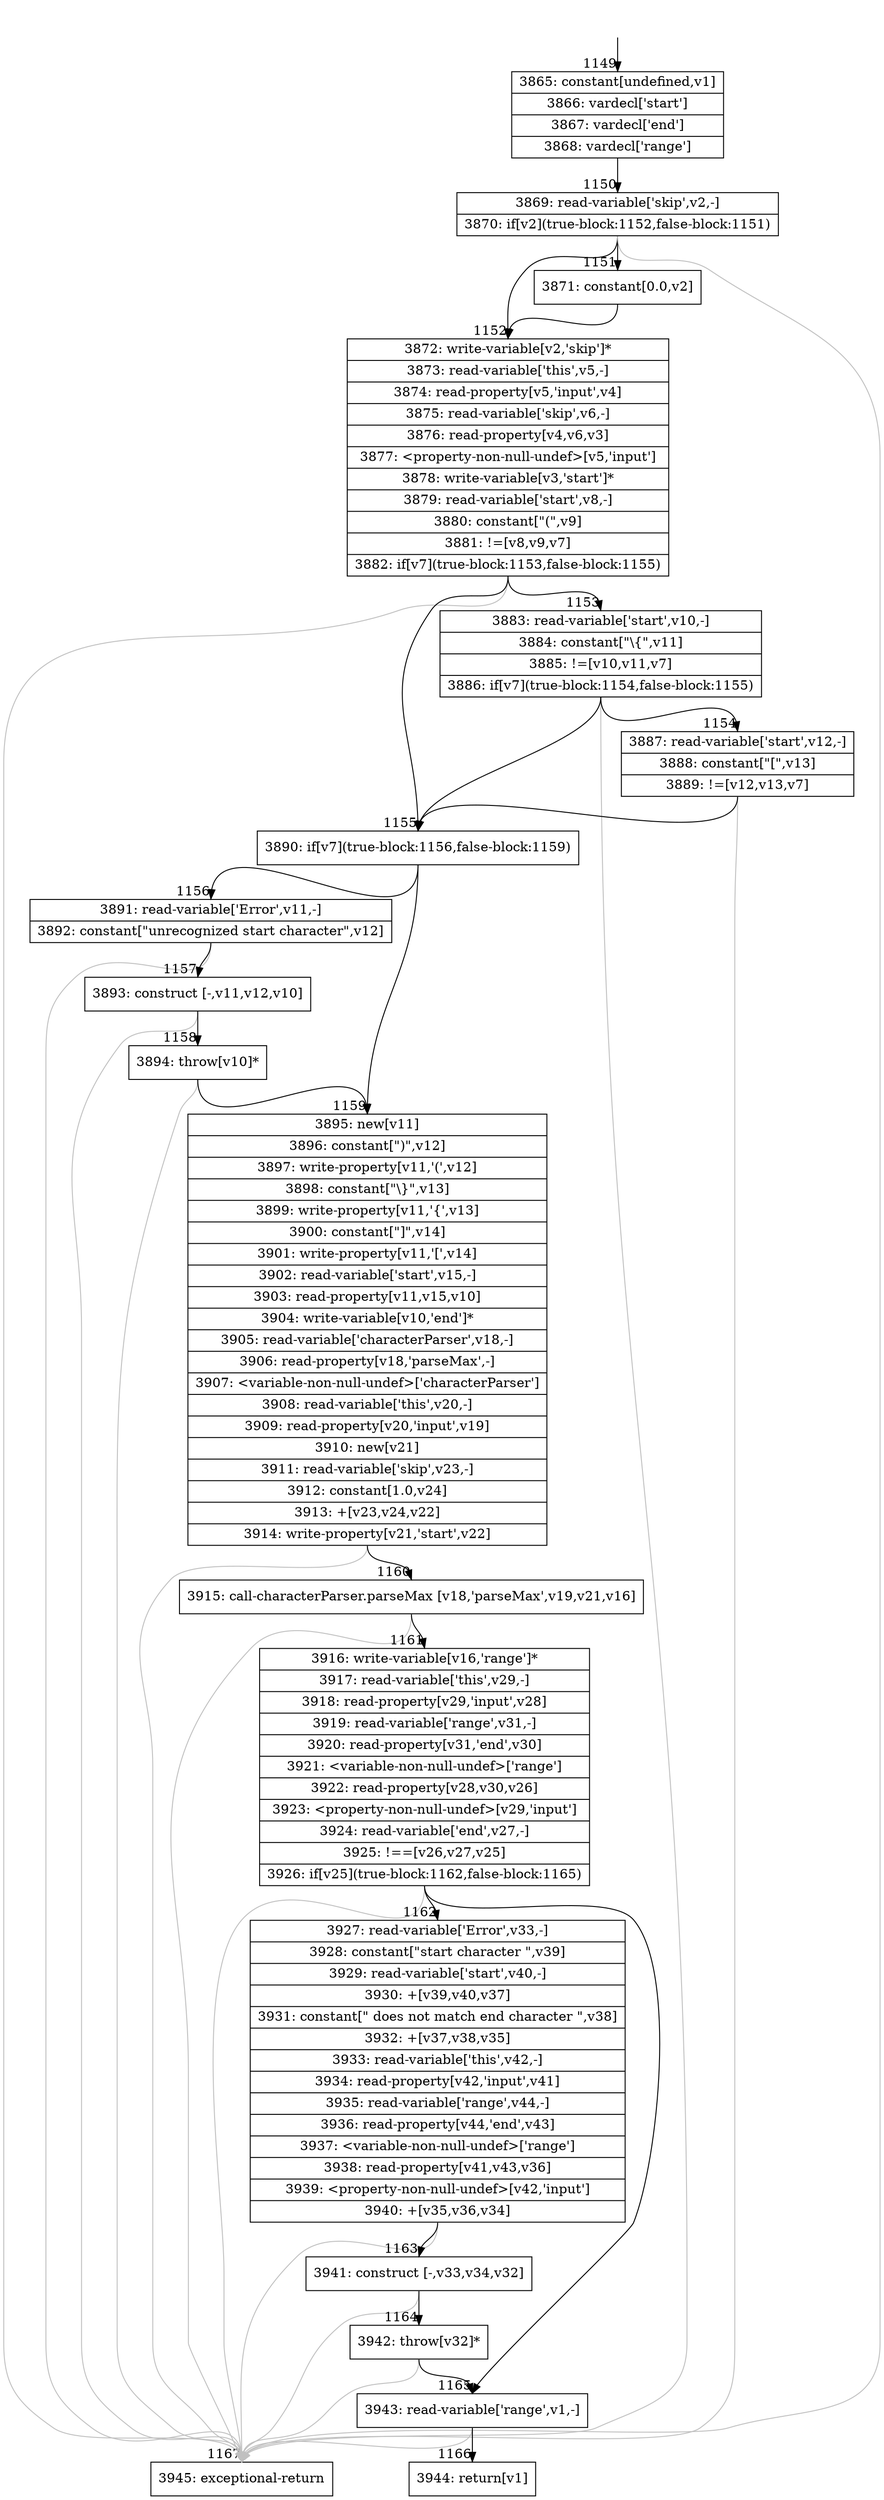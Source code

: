 digraph {
rankdir="TD"
BB_entry64[shape=none,label=""];
BB_entry64 -> BB1149 [tailport=s, headport=n, headlabel="    1149"]
BB1149 [shape=record label="{3865: constant[undefined,v1]|3866: vardecl['start']|3867: vardecl['end']|3868: vardecl['range']}" ] 
BB1149 -> BB1150 [tailport=s, headport=n, headlabel="      1150"]
BB1150 [shape=record label="{3869: read-variable['skip',v2,-]|3870: if[v2](true-block:1152,false-block:1151)}" ] 
BB1150 -> BB1152 [tailport=s, headport=n, headlabel="      1152"]
BB1150 -> BB1151 [tailport=s, headport=n, headlabel="      1151"]
BB1150 -> BB1167 [tailport=s, headport=n, color=gray, headlabel="      1167"]
BB1151 [shape=record label="{3871: constant[0.0,v2]}" ] 
BB1151 -> BB1152 [tailport=s, headport=n]
BB1152 [shape=record label="{3872: write-variable[v2,'skip']*|3873: read-variable['this',v5,-]|3874: read-property[v5,'input',v4]|3875: read-variable['skip',v6,-]|3876: read-property[v4,v6,v3]|3877: \<property-non-null-undef\>[v5,'input']|3878: write-variable[v3,'start']*|3879: read-variable['start',v8,-]|3880: constant[\"(\",v9]|3881: !=[v8,v9,v7]|3882: if[v7](true-block:1153,false-block:1155)}" ] 
BB1152 -> BB1155 [tailport=s, headport=n, headlabel="      1155"]
BB1152 -> BB1153 [tailport=s, headport=n, headlabel="      1153"]
BB1152 -> BB1167 [tailport=s, headport=n, color=gray]
BB1153 [shape=record label="{3883: read-variable['start',v10,-]|3884: constant[\"\\\{\",v11]|3885: !=[v10,v11,v7]|3886: if[v7](true-block:1154,false-block:1155)}" ] 
BB1153 -> BB1155 [tailport=s, headport=n]
BB1153 -> BB1154 [tailport=s, headport=n, headlabel="      1154"]
BB1153 -> BB1167 [tailport=s, headport=n, color=gray]
BB1154 [shape=record label="{3887: read-variable['start',v12,-]|3888: constant[\"[\",v13]|3889: !=[v12,v13,v7]}" ] 
BB1154 -> BB1155 [tailport=s, headport=n]
BB1154 -> BB1167 [tailport=s, headport=n, color=gray]
BB1155 [shape=record label="{3890: if[v7](true-block:1156,false-block:1159)}" ] 
BB1155 -> BB1156 [tailport=s, headport=n, headlabel="      1156"]
BB1155 -> BB1159 [tailport=s, headport=n, headlabel="      1159"]
BB1156 [shape=record label="{3891: read-variable['Error',v11,-]|3892: constant[\"unrecognized start character\",v12]}" ] 
BB1156 -> BB1157 [tailport=s, headport=n, headlabel="      1157"]
BB1156 -> BB1167 [tailport=s, headport=n, color=gray]
BB1157 [shape=record label="{3893: construct [-,v11,v12,v10]}" ] 
BB1157 -> BB1158 [tailport=s, headport=n, headlabel="      1158"]
BB1157 -> BB1167 [tailport=s, headport=n, color=gray]
BB1158 [shape=record label="{3894: throw[v10]*}" ] 
BB1158 -> BB1159 [tailport=s, headport=n]
BB1158 -> BB1167 [tailport=s, headport=n, color=gray]
BB1159 [shape=record label="{3895: new[v11]|3896: constant[\")\",v12]|3897: write-property[v11,'(',v12]|3898: constant[\"\\\}\",v13]|3899: write-property[v11,'\{',v13]|3900: constant[\"]\",v14]|3901: write-property[v11,'[',v14]|3902: read-variable['start',v15,-]|3903: read-property[v11,v15,v10]|3904: write-variable[v10,'end']*|3905: read-variable['characterParser',v18,-]|3906: read-property[v18,'parseMax',-]|3907: \<variable-non-null-undef\>['characterParser']|3908: read-variable['this',v20,-]|3909: read-property[v20,'input',v19]|3910: new[v21]|3911: read-variable['skip',v23,-]|3912: constant[1.0,v24]|3913: +[v23,v24,v22]|3914: write-property[v21,'start',v22]}" ] 
BB1159 -> BB1160 [tailport=s, headport=n, headlabel="      1160"]
BB1159 -> BB1167 [tailport=s, headport=n, color=gray]
BB1160 [shape=record label="{3915: call-characterParser.parseMax [v18,'parseMax',v19,v21,v16]}" ] 
BB1160 -> BB1161 [tailport=s, headport=n, headlabel="      1161"]
BB1160 -> BB1167 [tailport=s, headport=n, color=gray]
BB1161 [shape=record label="{3916: write-variable[v16,'range']*|3917: read-variable['this',v29,-]|3918: read-property[v29,'input',v28]|3919: read-variable['range',v31,-]|3920: read-property[v31,'end',v30]|3921: \<variable-non-null-undef\>['range']|3922: read-property[v28,v30,v26]|3923: \<property-non-null-undef\>[v29,'input']|3924: read-variable['end',v27,-]|3925: !==[v26,v27,v25]|3926: if[v25](true-block:1162,false-block:1165)}" ] 
BB1161 -> BB1162 [tailport=s, headport=n, headlabel="      1162"]
BB1161 -> BB1165 [tailport=s, headport=n, headlabel="      1165"]
BB1161 -> BB1167 [tailport=s, headport=n, color=gray]
BB1162 [shape=record label="{3927: read-variable['Error',v33,-]|3928: constant[\"start character \",v39]|3929: read-variable['start',v40,-]|3930: +[v39,v40,v37]|3931: constant[\" does not match end character \",v38]|3932: +[v37,v38,v35]|3933: read-variable['this',v42,-]|3934: read-property[v42,'input',v41]|3935: read-variable['range',v44,-]|3936: read-property[v44,'end',v43]|3937: \<variable-non-null-undef\>['range']|3938: read-property[v41,v43,v36]|3939: \<property-non-null-undef\>[v42,'input']|3940: +[v35,v36,v34]}" ] 
BB1162 -> BB1163 [tailport=s, headport=n, headlabel="      1163"]
BB1162 -> BB1167 [tailport=s, headport=n, color=gray]
BB1163 [shape=record label="{3941: construct [-,v33,v34,v32]}" ] 
BB1163 -> BB1164 [tailport=s, headport=n, headlabel="      1164"]
BB1163 -> BB1167 [tailport=s, headport=n, color=gray]
BB1164 [shape=record label="{3942: throw[v32]*}" ] 
BB1164 -> BB1165 [tailport=s, headport=n]
BB1164 -> BB1167 [tailport=s, headport=n, color=gray]
BB1165 [shape=record label="{3943: read-variable['range',v1,-]}" ] 
BB1165 -> BB1166 [tailport=s, headport=n, headlabel="      1166"]
BB1165 -> BB1167 [tailport=s, headport=n, color=gray]
BB1166 [shape=record label="{3944: return[v1]}" ] 
BB1167 [shape=record label="{3945: exceptional-return}" ] 
//#$~ 1319
}
